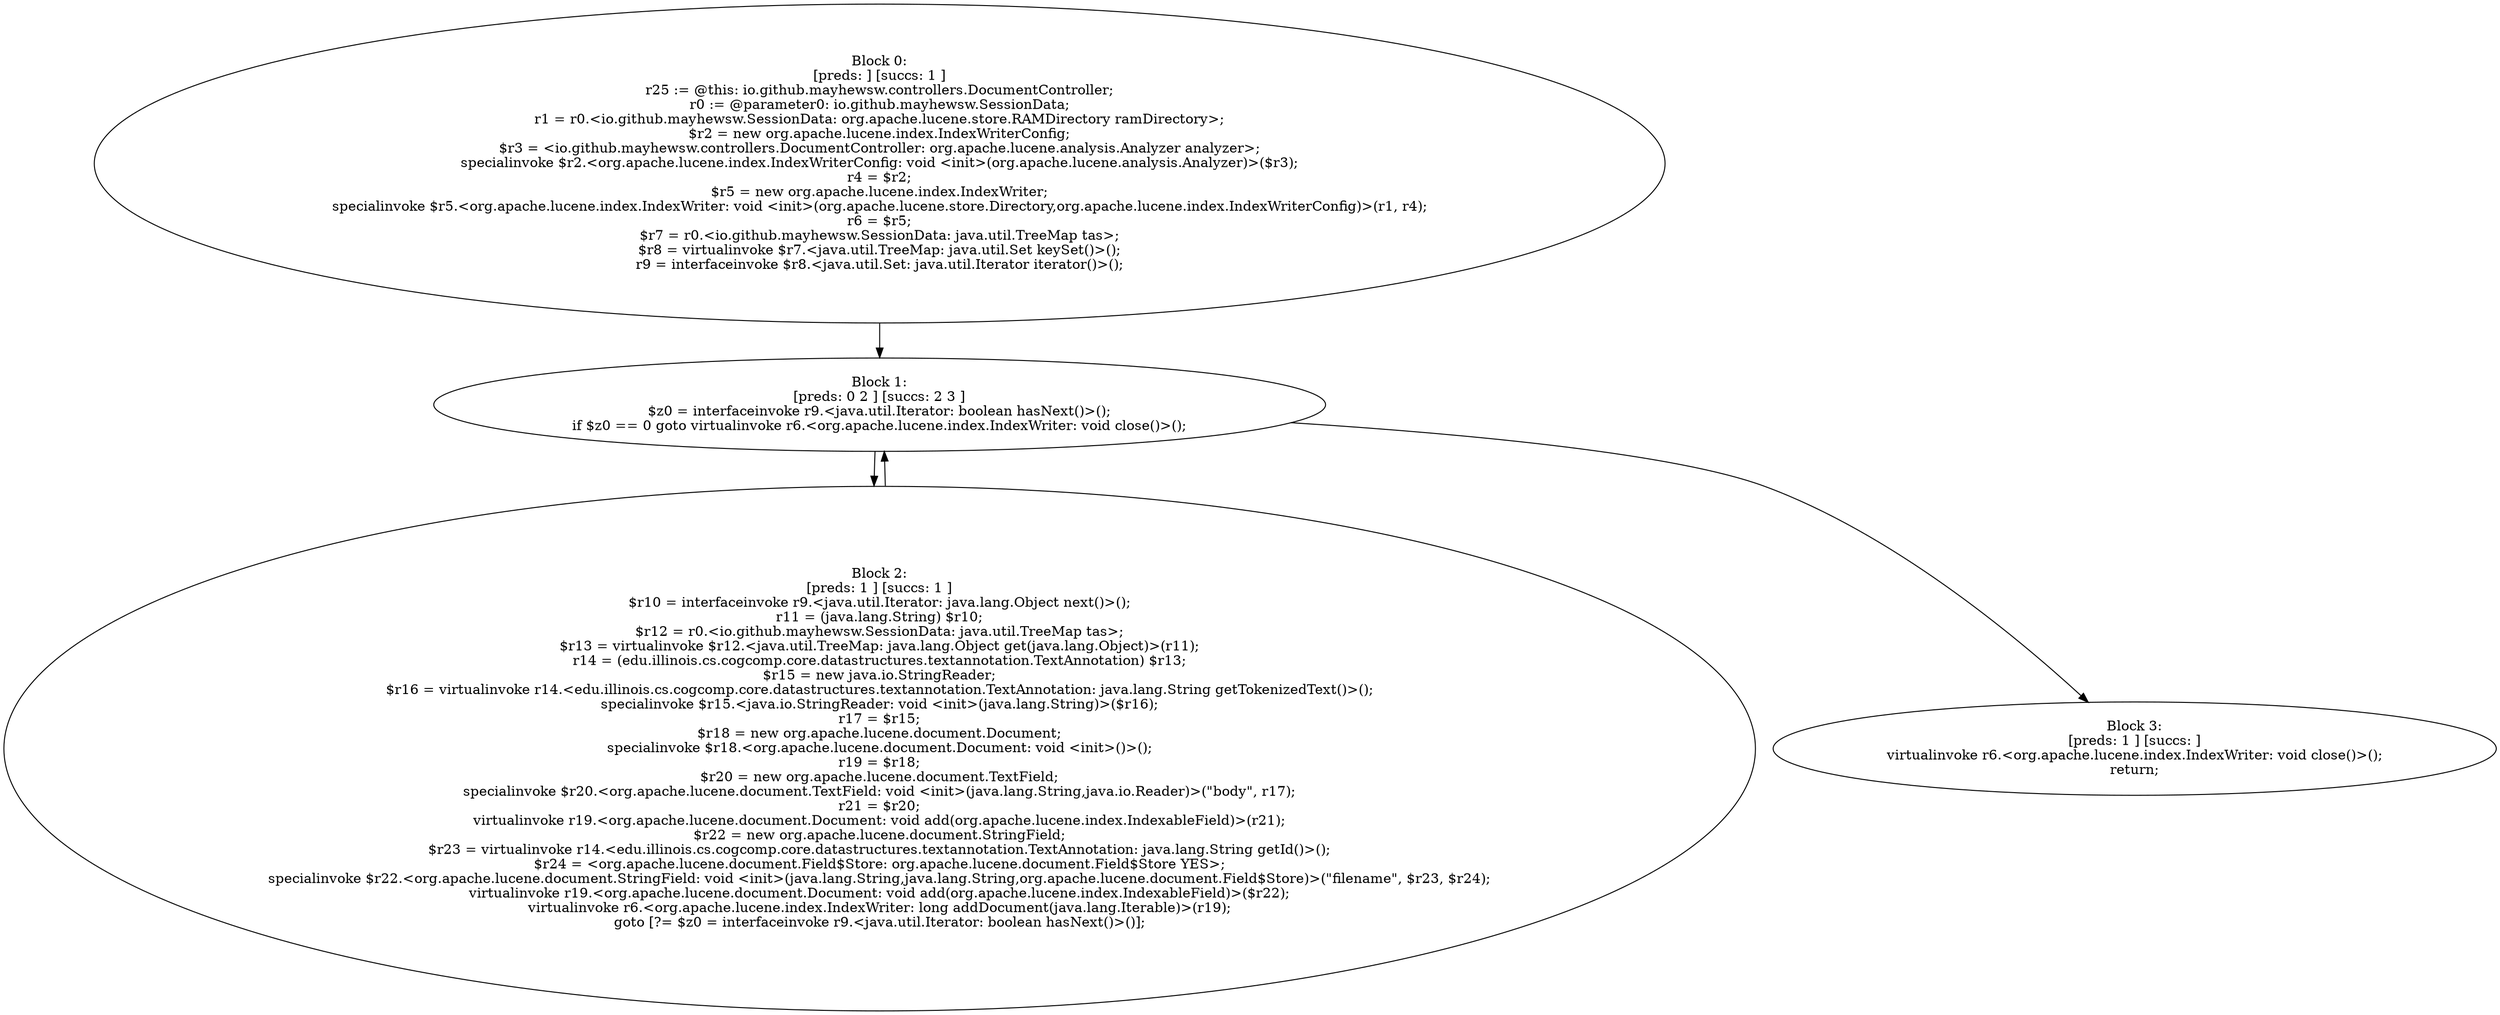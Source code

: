 digraph "unitGraph" {
    "Block 0:
[preds: ] [succs: 1 ]
r25 := @this: io.github.mayhewsw.controllers.DocumentController;
r0 := @parameter0: io.github.mayhewsw.SessionData;
r1 = r0.<io.github.mayhewsw.SessionData: org.apache.lucene.store.RAMDirectory ramDirectory>;
$r2 = new org.apache.lucene.index.IndexWriterConfig;
$r3 = <io.github.mayhewsw.controllers.DocumentController: org.apache.lucene.analysis.Analyzer analyzer>;
specialinvoke $r2.<org.apache.lucene.index.IndexWriterConfig: void <init>(org.apache.lucene.analysis.Analyzer)>($r3);
r4 = $r2;
$r5 = new org.apache.lucene.index.IndexWriter;
specialinvoke $r5.<org.apache.lucene.index.IndexWriter: void <init>(org.apache.lucene.store.Directory,org.apache.lucene.index.IndexWriterConfig)>(r1, r4);
r6 = $r5;
$r7 = r0.<io.github.mayhewsw.SessionData: java.util.TreeMap tas>;
$r8 = virtualinvoke $r7.<java.util.TreeMap: java.util.Set keySet()>();
r9 = interfaceinvoke $r8.<java.util.Set: java.util.Iterator iterator()>();
"
    "Block 1:
[preds: 0 2 ] [succs: 2 3 ]
$z0 = interfaceinvoke r9.<java.util.Iterator: boolean hasNext()>();
if $z0 == 0 goto virtualinvoke r6.<org.apache.lucene.index.IndexWriter: void close()>();
"
    "Block 2:
[preds: 1 ] [succs: 1 ]
$r10 = interfaceinvoke r9.<java.util.Iterator: java.lang.Object next()>();
r11 = (java.lang.String) $r10;
$r12 = r0.<io.github.mayhewsw.SessionData: java.util.TreeMap tas>;
$r13 = virtualinvoke $r12.<java.util.TreeMap: java.lang.Object get(java.lang.Object)>(r11);
r14 = (edu.illinois.cs.cogcomp.core.datastructures.textannotation.TextAnnotation) $r13;
$r15 = new java.io.StringReader;
$r16 = virtualinvoke r14.<edu.illinois.cs.cogcomp.core.datastructures.textannotation.TextAnnotation: java.lang.String getTokenizedText()>();
specialinvoke $r15.<java.io.StringReader: void <init>(java.lang.String)>($r16);
r17 = $r15;
$r18 = new org.apache.lucene.document.Document;
specialinvoke $r18.<org.apache.lucene.document.Document: void <init>()>();
r19 = $r18;
$r20 = new org.apache.lucene.document.TextField;
specialinvoke $r20.<org.apache.lucene.document.TextField: void <init>(java.lang.String,java.io.Reader)>(\"body\", r17);
r21 = $r20;
virtualinvoke r19.<org.apache.lucene.document.Document: void add(org.apache.lucene.index.IndexableField)>(r21);
$r22 = new org.apache.lucene.document.StringField;
$r23 = virtualinvoke r14.<edu.illinois.cs.cogcomp.core.datastructures.textannotation.TextAnnotation: java.lang.String getId()>();
$r24 = <org.apache.lucene.document.Field$Store: org.apache.lucene.document.Field$Store YES>;
specialinvoke $r22.<org.apache.lucene.document.StringField: void <init>(java.lang.String,java.lang.String,org.apache.lucene.document.Field$Store)>(\"filename\", $r23, $r24);
virtualinvoke r19.<org.apache.lucene.document.Document: void add(org.apache.lucene.index.IndexableField)>($r22);
virtualinvoke r6.<org.apache.lucene.index.IndexWriter: long addDocument(java.lang.Iterable)>(r19);
goto [?= $z0 = interfaceinvoke r9.<java.util.Iterator: boolean hasNext()>()];
"
    "Block 3:
[preds: 1 ] [succs: ]
virtualinvoke r6.<org.apache.lucene.index.IndexWriter: void close()>();
return;
"
    "Block 0:
[preds: ] [succs: 1 ]
r25 := @this: io.github.mayhewsw.controllers.DocumentController;
r0 := @parameter0: io.github.mayhewsw.SessionData;
r1 = r0.<io.github.mayhewsw.SessionData: org.apache.lucene.store.RAMDirectory ramDirectory>;
$r2 = new org.apache.lucene.index.IndexWriterConfig;
$r3 = <io.github.mayhewsw.controllers.DocumentController: org.apache.lucene.analysis.Analyzer analyzer>;
specialinvoke $r2.<org.apache.lucene.index.IndexWriterConfig: void <init>(org.apache.lucene.analysis.Analyzer)>($r3);
r4 = $r2;
$r5 = new org.apache.lucene.index.IndexWriter;
specialinvoke $r5.<org.apache.lucene.index.IndexWriter: void <init>(org.apache.lucene.store.Directory,org.apache.lucene.index.IndexWriterConfig)>(r1, r4);
r6 = $r5;
$r7 = r0.<io.github.mayhewsw.SessionData: java.util.TreeMap tas>;
$r8 = virtualinvoke $r7.<java.util.TreeMap: java.util.Set keySet()>();
r9 = interfaceinvoke $r8.<java.util.Set: java.util.Iterator iterator()>();
"->"Block 1:
[preds: 0 2 ] [succs: 2 3 ]
$z0 = interfaceinvoke r9.<java.util.Iterator: boolean hasNext()>();
if $z0 == 0 goto virtualinvoke r6.<org.apache.lucene.index.IndexWriter: void close()>();
";
    "Block 1:
[preds: 0 2 ] [succs: 2 3 ]
$z0 = interfaceinvoke r9.<java.util.Iterator: boolean hasNext()>();
if $z0 == 0 goto virtualinvoke r6.<org.apache.lucene.index.IndexWriter: void close()>();
"->"Block 2:
[preds: 1 ] [succs: 1 ]
$r10 = interfaceinvoke r9.<java.util.Iterator: java.lang.Object next()>();
r11 = (java.lang.String) $r10;
$r12 = r0.<io.github.mayhewsw.SessionData: java.util.TreeMap tas>;
$r13 = virtualinvoke $r12.<java.util.TreeMap: java.lang.Object get(java.lang.Object)>(r11);
r14 = (edu.illinois.cs.cogcomp.core.datastructures.textannotation.TextAnnotation) $r13;
$r15 = new java.io.StringReader;
$r16 = virtualinvoke r14.<edu.illinois.cs.cogcomp.core.datastructures.textannotation.TextAnnotation: java.lang.String getTokenizedText()>();
specialinvoke $r15.<java.io.StringReader: void <init>(java.lang.String)>($r16);
r17 = $r15;
$r18 = new org.apache.lucene.document.Document;
specialinvoke $r18.<org.apache.lucene.document.Document: void <init>()>();
r19 = $r18;
$r20 = new org.apache.lucene.document.TextField;
specialinvoke $r20.<org.apache.lucene.document.TextField: void <init>(java.lang.String,java.io.Reader)>(\"body\", r17);
r21 = $r20;
virtualinvoke r19.<org.apache.lucene.document.Document: void add(org.apache.lucene.index.IndexableField)>(r21);
$r22 = new org.apache.lucene.document.StringField;
$r23 = virtualinvoke r14.<edu.illinois.cs.cogcomp.core.datastructures.textannotation.TextAnnotation: java.lang.String getId()>();
$r24 = <org.apache.lucene.document.Field$Store: org.apache.lucene.document.Field$Store YES>;
specialinvoke $r22.<org.apache.lucene.document.StringField: void <init>(java.lang.String,java.lang.String,org.apache.lucene.document.Field$Store)>(\"filename\", $r23, $r24);
virtualinvoke r19.<org.apache.lucene.document.Document: void add(org.apache.lucene.index.IndexableField)>($r22);
virtualinvoke r6.<org.apache.lucene.index.IndexWriter: long addDocument(java.lang.Iterable)>(r19);
goto [?= $z0 = interfaceinvoke r9.<java.util.Iterator: boolean hasNext()>()];
";
    "Block 1:
[preds: 0 2 ] [succs: 2 3 ]
$z0 = interfaceinvoke r9.<java.util.Iterator: boolean hasNext()>();
if $z0 == 0 goto virtualinvoke r6.<org.apache.lucene.index.IndexWriter: void close()>();
"->"Block 3:
[preds: 1 ] [succs: ]
virtualinvoke r6.<org.apache.lucene.index.IndexWriter: void close()>();
return;
";
    "Block 2:
[preds: 1 ] [succs: 1 ]
$r10 = interfaceinvoke r9.<java.util.Iterator: java.lang.Object next()>();
r11 = (java.lang.String) $r10;
$r12 = r0.<io.github.mayhewsw.SessionData: java.util.TreeMap tas>;
$r13 = virtualinvoke $r12.<java.util.TreeMap: java.lang.Object get(java.lang.Object)>(r11);
r14 = (edu.illinois.cs.cogcomp.core.datastructures.textannotation.TextAnnotation) $r13;
$r15 = new java.io.StringReader;
$r16 = virtualinvoke r14.<edu.illinois.cs.cogcomp.core.datastructures.textannotation.TextAnnotation: java.lang.String getTokenizedText()>();
specialinvoke $r15.<java.io.StringReader: void <init>(java.lang.String)>($r16);
r17 = $r15;
$r18 = new org.apache.lucene.document.Document;
specialinvoke $r18.<org.apache.lucene.document.Document: void <init>()>();
r19 = $r18;
$r20 = new org.apache.lucene.document.TextField;
specialinvoke $r20.<org.apache.lucene.document.TextField: void <init>(java.lang.String,java.io.Reader)>(\"body\", r17);
r21 = $r20;
virtualinvoke r19.<org.apache.lucene.document.Document: void add(org.apache.lucene.index.IndexableField)>(r21);
$r22 = new org.apache.lucene.document.StringField;
$r23 = virtualinvoke r14.<edu.illinois.cs.cogcomp.core.datastructures.textannotation.TextAnnotation: java.lang.String getId()>();
$r24 = <org.apache.lucene.document.Field$Store: org.apache.lucene.document.Field$Store YES>;
specialinvoke $r22.<org.apache.lucene.document.StringField: void <init>(java.lang.String,java.lang.String,org.apache.lucene.document.Field$Store)>(\"filename\", $r23, $r24);
virtualinvoke r19.<org.apache.lucene.document.Document: void add(org.apache.lucene.index.IndexableField)>($r22);
virtualinvoke r6.<org.apache.lucene.index.IndexWriter: long addDocument(java.lang.Iterable)>(r19);
goto [?= $z0 = interfaceinvoke r9.<java.util.Iterator: boolean hasNext()>()];
"->"Block 1:
[preds: 0 2 ] [succs: 2 3 ]
$z0 = interfaceinvoke r9.<java.util.Iterator: boolean hasNext()>();
if $z0 == 0 goto virtualinvoke r6.<org.apache.lucene.index.IndexWriter: void close()>();
";
}
